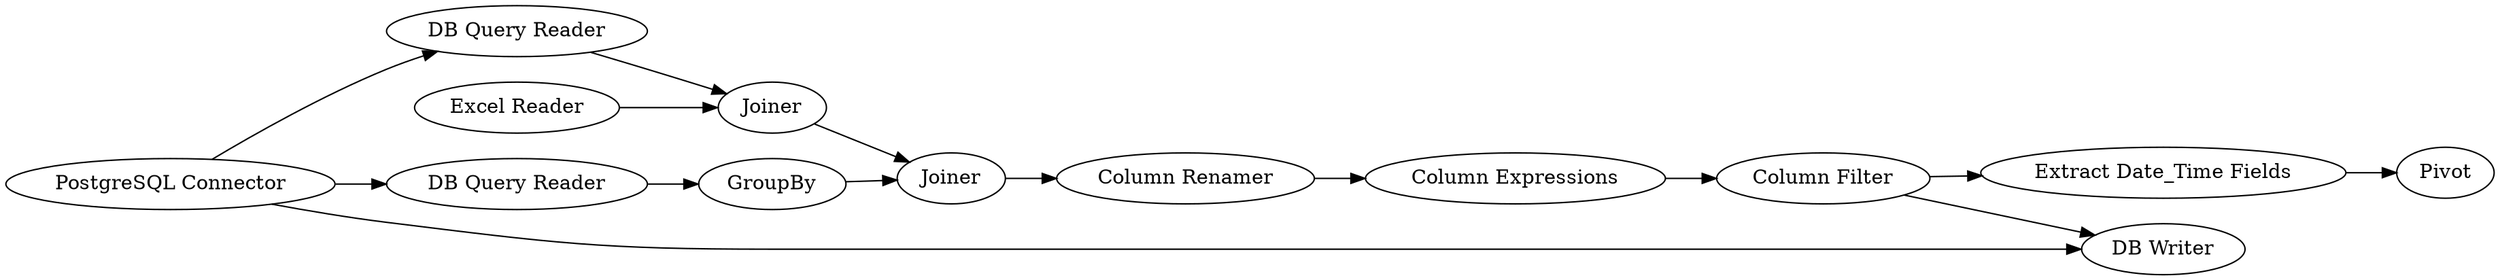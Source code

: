 digraph {
	"-6588346745191437829_48" [label="Column Expressions"]
	"-6588346745191437829_56" [label=GroupBy]
	"-6588346745191437829_53" [label=Pivot]
	"-6588346745191437829_43" [label="DB Query Reader"]
	"-6588346745191437829_55" [label="DB Query Reader"]
	"-6588346745191437829_52" [label="DB Writer"]
	"-6588346745191437829_13" [label="PostgreSQL Connector"]
	"-6588346745191437829_14" [label="Excel Reader"]
	"-6588346745191437829_47" [label="Column Renamer"]
	"-6588346745191437829_44" [label=Joiner]
	"-6588346745191437829_49" [label="Column Filter"]
	"-6588346745191437829_57" [label=Joiner]
	"-6588346745191437829_54" [label="Extract Date_Time Fields"]
	"-6588346745191437829_14" -> "-6588346745191437829_44"
	"-6588346745191437829_13" -> "-6588346745191437829_52"
	"-6588346745191437829_49" -> "-6588346745191437829_52"
	"-6588346745191437829_54" -> "-6588346745191437829_53"
	"-6588346745191437829_55" -> "-6588346745191437829_56"
	"-6588346745191437829_57" -> "-6588346745191437829_47"
	"-6588346745191437829_13" -> "-6588346745191437829_43"
	"-6588346745191437829_48" -> "-6588346745191437829_49"
	"-6588346745191437829_49" -> "-6588346745191437829_54"
	"-6588346745191437829_47" -> "-6588346745191437829_48"
	"-6588346745191437829_56" -> "-6588346745191437829_57"
	"-6588346745191437829_43" -> "-6588346745191437829_44"
	"-6588346745191437829_13" -> "-6588346745191437829_55"
	"-6588346745191437829_44" -> "-6588346745191437829_57"
	rankdir=LR
}
